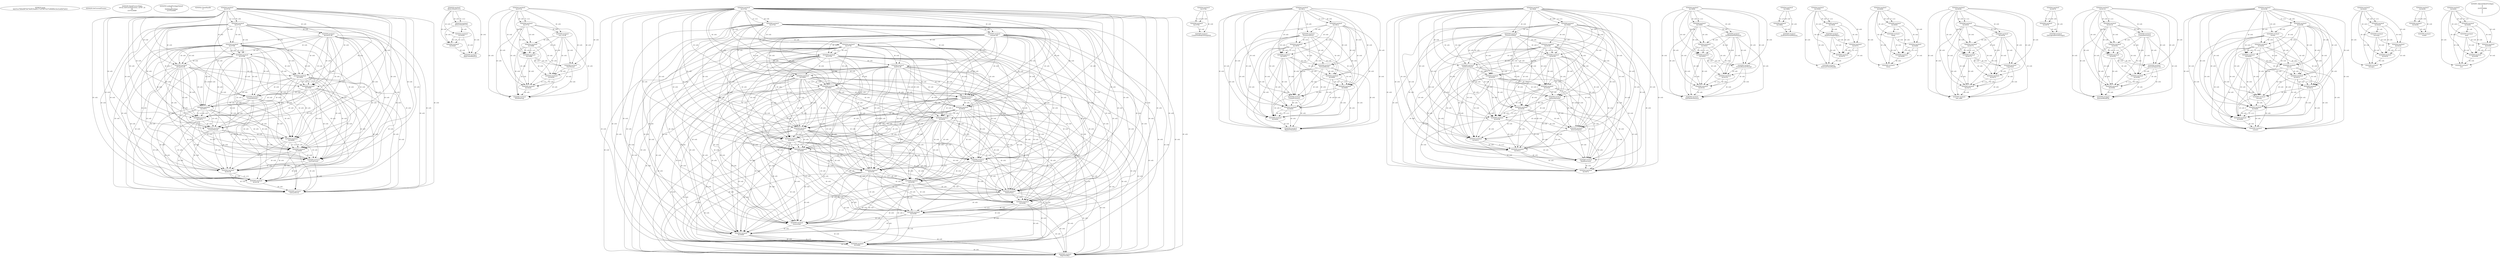// Global SCDG with merge call
digraph {
	0 [label="4204616.main
4eb33ce768def8f7db79ef935aabf1c712f78974237e96889e1be3ced0d7e619"]
	1 [label="4204429.GetCurrentProcess
"]
	2 [label="4204436.OpenProcessToken
retval_GetCurrentProcess_32767_32
40
2147416080"]
	3 [label="4204459.LookupPrivilegeValueA
0
SeDebugPrivilege
2147416068"]
	4 [label="4204502.CloseHandle
0"]
	5 [label="4204543.lstrlenA
4215716"]
	6 [label="4204555.lstrlenA
I0L0v3Y0u0V1rUs"]
	7 [label="4204576.lstrlenA
I0L0v3Y0u0V1rUs"]
	6 -> 7 [label="(1-->1)"]
	6 -> 7 [label="(0-->0)"]
	8 [label="4204595.lstrlenA
4215716"]
	5 -> 8 [label="(1-->1)"]
	5 -> 8 [label="(0-->0)"]
	9 [label="4204595.lstrlenA
kernel32.dll"]
	5 -> 9 [label="(0-->0)"]
	8 -> 9 [label="(0-->0)"]
	10 [label="4204543.lstrlenA
4215732"]
	11 [label="4204595.lstrlenA
4215732"]
	10 -> 11 [label="(1-->1)"]
	10 -> 11 [label="(0-->0)"]
	12 [label="4204595.lstrlenA
ws2_32.dll"]
	10 -> 12 [label="(0-->0)"]
	11 -> 12 [label="(0-->0)"]
	13 [label="4204543.lstrlenA
4215744"]
	14 [label="4204595.lstrlenA
4215744"]
	13 -> 14 [label="(1-->1)"]
	13 -> 14 [label="(0-->0)"]
	15 [label="4204595.lstrlenA
wininet.dll"]
	13 -> 15 [label="(0-->0)"]
	14 -> 15 [label="(0-->0)"]
	16 [label="4204543.lstrlenA
4215756"]
	13 -> 16 [label="(0-->0)"]
	14 -> 16 [label="(0-->0)"]
	15 -> 16 [label="(0-->0)"]
	17 [label="4204595.lstrlenA
4215756"]
	16 -> 17 [label="(1-->1)"]
	13 -> 17 [label="(0-->0)"]
	14 -> 17 [label="(0-->0)"]
	15 -> 17 [label="(0-->0)"]
	16 -> 17 [label="(0-->0)"]
	18 [label="4204595.lstrlenA
shell32.dll"]
	13 -> 18 [label="(0-->0)"]
	14 -> 18 [label="(0-->0)"]
	15 -> 18 [label="(0-->0)"]
	16 -> 18 [label="(0-->0)"]
	17 -> 18 [label="(0-->0)"]
	19 [label="4204543.lstrlenA
4215768"]
	5 -> 19 [label="(0-->0)"]
	8 -> 19 [label="(0-->0)"]
	9 -> 19 [label="(0-->0)"]
	20 [label="4204595.lstrlenA
4215768"]
	19 -> 20 [label="(1-->1)"]
	5 -> 20 [label="(0-->0)"]
	8 -> 20 [label="(0-->0)"]
	9 -> 20 [label="(0-->0)"]
	19 -> 20 [label="(0-->0)"]
	21 [label="4204595.lstrlenA
advapi32.dll"]
	5 -> 21 [label="(0-->0)"]
	8 -> 21 [label="(0-->0)"]
	9 -> 21 [label="(0-->0)"]
	19 -> 21 [label="(0-->0)"]
	20 -> 21 [label="(0-->0)"]
	22 [label="4204543.lstrlenA
4215784"]
	23 [label="4204595.lstrlenA
4215784"]
	22 -> 23 [label="(1-->1)"]
	22 -> 23 [label="(0-->0)"]
	24 [label="4204595.lstrlenA
CreateToolhelp32Snapshot"]
	22 -> 24 [label="(0-->0)"]
	23 -> 24 [label="(0-->0)"]
	25 [label="4204543.lstrlenA
4215812"]
	26 [label="4204595.lstrlenA
4215812"]
	25 -> 26 [label="(1-->1)"]
	25 -> 26 [label="(0-->0)"]
	27 [label="4204595.lstrlenA
Process32First"]
	25 -> 27 [label="(0-->0)"]
	26 -> 27 [label="(0-->0)"]
	28 [label="4204543.lstrlenA
4215828"]
	29 [label="4204595.lstrlenA
4215828"]
	28 -> 29 [label="(1-->1)"]
	28 -> 29 [label="(0-->0)"]
	30 [label="4204595.lstrlenA
Process32Next"]
	28 -> 30 [label="(0-->0)"]
	29 -> 30 [label="(0-->0)"]
	31 [label="4204543.lstrlenA
4215844"]
	13 -> 31 [label="(0-->0)"]
	14 -> 31 [label="(0-->0)"]
	15 -> 31 [label="(0-->0)"]
	16 -> 31 [label="(0-->0)"]
	17 -> 31 [label="(0-->0)"]
	18 -> 31 [label="(0-->0)"]
	32 [label="4204595.lstrlenA
4215844"]
	31 -> 32 [label="(1-->1)"]
	13 -> 32 [label="(0-->0)"]
	14 -> 32 [label="(0-->0)"]
	15 -> 32 [label="(0-->0)"]
	16 -> 32 [label="(0-->0)"]
	17 -> 32 [label="(0-->0)"]
	18 -> 32 [label="(0-->0)"]
	31 -> 32 [label="(0-->0)"]
	33 [label="4204595.lstrlenA
OpenProcess"]
	13 -> 33 [label="(0-->0)"]
	14 -> 33 [label="(0-->0)"]
	15 -> 33 [label="(0-->0)"]
	16 -> 33 [label="(0-->0)"]
	17 -> 33 [label="(0-->0)"]
	18 -> 33 [label="(0-->0)"]
	31 -> 33 [label="(0-->0)"]
	32 -> 33 [label="(0-->0)"]
	34 [label="4204543.lstrlenA
4215856"]
	35 [label="4204595.lstrlenA
4215856"]
	34 -> 35 [label="(1-->1)"]
	34 -> 35 [label="(0-->0)"]
	36 [label="4204595.lstrlenA
GetModuleFileNameA"]
	34 -> 36 [label="(0-->0)"]
	35 -> 36 [label="(0-->0)"]
	37 [label="4204543.lstrlenA
4215876"]
	25 -> 37 [label="(0-->0)"]
	26 -> 37 [label="(0-->0)"]
	27 -> 37 [label="(0-->0)"]
	38 [label="4204595.lstrlenA
4215876"]
	37 -> 38 [label="(1-->1)"]
	25 -> 38 [label="(0-->0)"]
	26 -> 38 [label="(0-->0)"]
	27 -> 38 [label="(0-->0)"]
	37 -> 38 [label="(0-->0)"]
	39 [label="4204595.lstrlenA
VirtualAllocEx"]
	25 -> 39 [label="(0-->0)"]
	26 -> 39 [label="(0-->0)"]
	27 -> 39 [label="(0-->0)"]
	37 -> 39 [label="(0-->0)"]
	38 -> 39 [label="(0-->0)"]
	40 [label="4204543.lstrlenA
4215892"]
	41 [label="4204595.lstrlenA
4215892"]
	40 -> 41 [label="(1-->1)"]
	40 -> 41 [label="(0-->0)"]
	42 [label="4204595.lstrlenA
ZwWriteVirtualMemory"]
	40 -> 42 [label="(0-->0)"]
	41 -> 42 [label="(0-->0)"]
	43 [label="4204543.lstrlenA
4215916"]
	34 -> 43 [label="(0-->0)"]
	35 -> 43 [label="(0-->0)"]
	36 -> 43 [label="(0-->0)"]
	44 [label="4204595.lstrlenA
4215916"]
	43 -> 44 [label="(1-->1)"]
	34 -> 44 [label="(0-->0)"]
	35 -> 44 [label="(0-->0)"]
	36 -> 44 [label="(0-->0)"]
	43 -> 44 [label="(0-->0)"]
	45 [label="4204595.lstrlenA
CreateRemoteThread"]
	34 -> 45 [label="(0-->0)"]
	35 -> 45 [label="(0-->0)"]
	36 -> 45 [label="(0-->0)"]
	43 -> 45 [label="(0-->0)"]
	44 -> 45 [label="(0-->0)"]
	46 [label="4204543.lstrlenA
4215936"]
	47 [label="4204595.lstrlenA
4215936"]
	46 -> 47 [label="(1-->1)"]
	46 -> 47 [label="(0-->0)"]
	48 [label="4204595.lstrlenA
WaitForSingleObject"]
	46 -> 48 [label="(0-->0)"]
	47 -> 48 [label="(0-->0)"]
	49 [label="4204543.lstrlenA
4215956"]
	5 -> 49 [label="(0-->0)"]
	8 -> 49 [label="(0-->0)"]
	9 -> 49 [label="(0-->0)"]
	19 -> 49 [label="(0-->0)"]
	20 -> 49 [label="(0-->0)"]
	21 -> 49 [label="(0-->0)"]
	50 [label="4204595.lstrlenA
4215956"]
	49 -> 50 [label="(1-->1)"]
	5 -> 50 [label="(0-->0)"]
	8 -> 50 [label="(0-->0)"]
	9 -> 50 [label="(0-->0)"]
	19 -> 50 [label="(0-->0)"]
	20 -> 50 [label="(0-->0)"]
	21 -> 50 [label="(0-->0)"]
	49 -> 50 [label="(0-->0)"]
	51 [label="4204595.lstrlenA
CreateMutexA"]
	5 -> 51 [label="(0-->0)"]
	8 -> 51 [label="(0-->0)"]
	9 -> 51 [label="(0-->0)"]
	19 -> 51 [label="(0-->0)"]
	20 -> 51 [label="(0-->0)"]
	21 -> 51 [label="(0-->0)"]
	49 -> 51 [label="(0-->0)"]
	50 -> 51 [label="(0-->0)"]
	52 [label="4204543.lstrlenA
4215972"]
	5 -> 52 [label="(0-->0)"]
	8 -> 52 [label="(0-->0)"]
	9 -> 52 [label="(0-->0)"]
	19 -> 52 [label="(0-->0)"]
	20 -> 52 [label="(0-->0)"]
	21 -> 52 [label="(0-->0)"]
	49 -> 52 [label="(0-->0)"]
	50 -> 52 [label="(0-->0)"]
	51 -> 52 [label="(0-->0)"]
	53 [label="4204595.lstrlenA
4215972"]
	52 -> 53 [label="(1-->1)"]
	5 -> 53 [label="(0-->0)"]
	8 -> 53 [label="(0-->0)"]
	9 -> 53 [label="(0-->0)"]
	19 -> 53 [label="(0-->0)"]
	20 -> 53 [label="(0-->0)"]
	21 -> 53 [label="(0-->0)"]
	49 -> 53 [label="(0-->0)"]
	50 -> 53 [label="(0-->0)"]
	51 -> 53 [label="(0-->0)"]
	52 -> 53 [label="(0-->0)"]
	54 [label="4204595.lstrlenA
CreateThread"]
	5 -> 54 [label="(0-->0)"]
	8 -> 54 [label="(0-->0)"]
	9 -> 54 [label="(0-->0)"]
	19 -> 54 [label="(0-->0)"]
	20 -> 54 [label="(0-->0)"]
	21 -> 54 [label="(0-->0)"]
	49 -> 54 [label="(0-->0)"]
	50 -> 54 [label="(0-->0)"]
	51 -> 54 [label="(0-->0)"]
	52 -> 54 [label="(0-->0)"]
	53 -> 54 [label="(0-->0)"]
	55 [label="4204543.lstrlenA
4215988"]
	10 -> 55 [label="(0-->0)"]
	11 -> 55 [label="(0-->0)"]
	12 -> 55 [label="(0-->0)"]
	56 [label="4204595.lstrlenA
4215988"]
	55 -> 56 [label="(1-->1)"]
	10 -> 56 [label="(0-->0)"]
	11 -> 56 [label="(0-->0)"]
	12 -> 56 [label="(0-->0)"]
	55 -> 56 [label="(0-->0)"]
	57 [label="4204595.lstrlenA
ExitThread"]
	10 -> 57 [label="(0-->0)"]
	11 -> 57 [label="(0-->0)"]
	12 -> 57 [label="(0-->0)"]
	55 -> 57 [label="(0-->0)"]
	56 -> 57 [label="(0-->0)"]
	58 [label="4204543.lstrlenA
4216000"]
	59 [label="4204595.lstrlenA
4216000"]
	58 -> 59 [label="(1-->1)"]
	58 -> 59 [label="(0-->0)"]
	60 [label="4204595.lstrlenA
Sleep"]
	58 -> 60 [label="(0-->0)"]
	59 -> 60 [label="(0-->0)"]
	61 [label="4204543.lstrlenA
4216008"]
	5 -> 61 [label="(0-->0)"]
	8 -> 61 [label="(0-->0)"]
	9 -> 61 [label="(0-->0)"]
	19 -> 61 [label="(0-->0)"]
	20 -> 61 [label="(0-->0)"]
	21 -> 61 [label="(0-->0)"]
	49 -> 61 [label="(0-->0)"]
	50 -> 61 [label="(0-->0)"]
	51 -> 61 [label="(0-->0)"]
	52 -> 61 [label="(0-->0)"]
	53 -> 61 [label="(0-->0)"]
	54 -> 61 [label="(0-->0)"]
	62 [label="4204595.lstrlenA
4216008"]
	61 -> 62 [label="(1-->1)"]
	5 -> 62 [label="(0-->0)"]
	8 -> 62 [label="(0-->0)"]
	9 -> 62 [label="(0-->0)"]
	19 -> 62 [label="(0-->0)"]
	20 -> 62 [label="(0-->0)"]
	21 -> 62 [label="(0-->0)"]
	49 -> 62 [label="(0-->0)"]
	50 -> 62 [label="(0-->0)"]
	51 -> 62 [label="(0-->0)"]
	52 -> 62 [label="(0-->0)"]
	53 -> 62 [label="(0-->0)"]
	54 -> 62 [label="(0-->0)"]
	61 -> 62 [label="(0-->0)"]
	63 [label="4204595.lstrlenA
GetTickCount"]
	5 -> 63 [label="(0-->0)"]
	8 -> 63 [label="(0-->0)"]
	9 -> 63 [label="(0-->0)"]
	19 -> 63 [label="(0-->0)"]
	20 -> 63 [label="(0-->0)"]
	21 -> 63 [label="(0-->0)"]
	49 -> 63 [label="(0-->0)"]
	50 -> 63 [label="(0-->0)"]
	51 -> 63 [label="(0-->0)"]
	52 -> 63 [label="(0-->0)"]
	53 -> 63 [label="(0-->0)"]
	54 -> 63 [label="(0-->0)"]
	61 -> 63 [label="(0-->0)"]
	62 -> 63 [label="(0-->0)"]
	64 [label="4204543.lstrlenA
4216024"]
	13 -> 64 [label="(0-->0)"]
	14 -> 64 [label="(0-->0)"]
	15 -> 64 [label="(0-->0)"]
	16 -> 64 [label="(0-->0)"]
	17 -> 64 [label="(0-->0)"]
	18 -> 64 [label="(0-->0)"]
	31 -> 64 [label="(0-->0)"]
	32 -> 64 [label="(0-->0)"]
	33 -> 64 [label="(0-->0)"]
	65 [label="4204595.lstrlenA
4216024"]
	64 -> 65 [label="(1-->1)"]
	13 -> 65 [label="(0-->0)"]
	14 -> 65 [label="(0-->0)"]
	15 -> 65 [label="(0-->0)"]
	16 -> 65 [label="(0-->0)"]
	17 -> 65 [label="(0-->0)"]
	18 -> 65 [label="(0-->0)"]
	31 -> 65 [label="(0-->0)"]
	32 -> 65 [label="(0-->0)"]
	33 -> 65 [label="(0-->0)"]
	64 -> 65 [label="(0-->0)"]
	66 [label="4204595.lstrlenA
CreateFileA"]
	13 -> 66 [label="(0-->0)"]
	14 -> 66 [label="(0-->0)"]
	15 -> 66 [label="(0-->0)"]
	16 -> 66 [label="(0-->0)"]
	17 -> 66 [label="(0-->0)"]
	18 -> 66 [label="(0-->0)"]
	31 -> 66 [label="(0-->0)"]
	32 -> 66 [label="(0-->0)"]
	33 -> 66 [label="(0-->0)"]
	64 -> 66 [label="(0-->0)"]
	65 -> 66 [label="(0-->0)"]
	67 [label="4204543.lstrlenA
4216036"]
	68 [label="4204595.lstrlenA
4216036"]
	67 -> 68 [label="(1-->1)"]
	67 -> 68 [label="(0-->0)"]
	69 [label="4204595.lstrlenA
WriteFile"]
	67 -> 69 [label="(0-->0)"]
	68 -> 69 [label="(0-->0)"]
	70 [label="4204543.lstrlenA
4216048"]
	13 -> 70 [label="(0-->0)"]
	14 -> 70 [label="(0-->0)"]
	15 -> 70 [label="(0-->0)"]
	16 -> 70 [label="(0-->0)"]
	17 -> 70 [label="(0-->0)"]
	18 -> 70 [label="(0-->0)"]
	31 -> 70 [label="(0-->0)"]
	32 -> 70 [label="(0-->0)"]
	33 -> 70 [label="(0-->0)"]
	64 -> 70 [label="(0-->0)"]
	65 -> 70 [label="(0-->0)"]
	66 -> 70 [label="(0-->0)"]
	71 [label="4204595.lstrlenA
4216048"]
	70 -> 71 [label="(1-->1)"]
	13 -> 71 [label="(0-->0)"]
	14 -> 71 [label="(0-->0)"]
	15 -> 71 [label="(0-->0)"]
	16 -> 71 [label="(0-->0)"]
	17 -> 71 [label="(0-->0)"]
	18 -> 71 [label="(0-->0)"]
	31 -> 71 [label="(0-->0)"]
	32 -> 71 [label="(0-->0)"]
	33 -> 71 [label="(0-->0)"]
	64 -> 71 [label="(0-->0)"]
	65 -> 71 [label="(0-->0)"]
	66 -> 71 [label="(0-->0)"]
	70 -> 71 [label="(0-->0)"]
	72 [label="4204595.lstrlenA
CloseHandle"]
	13 -> 72 [label="(0-->0)"]
	14 -> 72 [label="(0-->0)"]
	15 -> 72 [label="(0-->0)"]
	16 -> 72 [label="(0-->0)"]
	17 -> 72 [label="(0-->0)"]
	18 -> 72 [label="(0-->0)"]
	31 -> 72 [label="(0-->0)"]
	32 -> 72 [label="(0-->0)"]
	33 -> 72 [label="(0-->0)"]
	64 -> 72 [label="(0-->0)"]
	65 -> 72 [label="(0-->0)"]
	66 -> 72 [label="(0-->0)"]
	70 -> 72 [label="(0-->0)"]
	71 -> 72 [label="(0-->0)"]
	73 [label="4204543.lstrlenA
4216060"]
	25 -> 73 [label="(0-->0)"]
	26 -> 73 [label="(0-->0)"]
	27 -> 73 [label="(0-->0)"]
	37 -> 73 [label="(0-->0)"]
	38 -> 73 [label="(0-->0)"]
	39 -> 73 [label="(0-->0)"]
	74 [label="4204595.lstrlenA
4216060"]
	73 -> 74 [label="(1-->1)"]
	25 -> 74 [label="(0-->0)"]
	26 -> 74 [label="(0-->0)"]
	27 -> 74 [label="(0-->0)"]
	37 -> 74 [label="(0-->0)"]
	38 -> 74 [label="(0-->0)"]
	39 -> 74 [label="(0-->0)"]
	73 -> 74 [label="(0-->0)"]
	75 [label="4204595.lstrlenA
CreateProcessA"]
	25 -> 75 [label="(0-->0)"]
	26 -> 75 [label="(0-->0)"]
	27 -> 75 [label="(0-->0)"]
	37 -> 75 [label="(0-->0)"]
	38 -> 75 [label="(0-->0)"]
	39 -> 75 [label="(0-->0)"]
	73 -> 75 [label="(0-->0)"]
	74 -> 75 [label="(0-->0)"]
	76 [label="4204543.lstrlenA
4216076"]
	77 [label="4204595.lstrlenA
4216076"]
	76 -> 77 [label="(1-->1)"]
	76 -> 77 [label="(0-->0)"]
	78 [label="4204595.lstrlenA
GetLogicalDriveStringsA"]
	76 -> 78 [label="(0-->0)"]
	77 -> 78 [label="(0-->0)"]
	79 [label="4204543.lstrlenA
4216100"]
	28 -> 79 [label="(0-->0)"]
	29 -> 79 [label="(0-->0)"]
	30 -> 79 [label="(0-->0)"]
	80 [label="4204595.lstrlenA
4216100"]
	79 -> 80 [label="(1-->1)"]
	28 -> 80 [label="(0-->0)"]
	29 -> 80 [label="(0-->0)"]
	30 -> 80 [label="(0-->0)"]
	79 -> 80 [label="(0-->0)"]
	81 [label="4204595.lstrlenA
GetDriveTypeA"]
	28 -> 81 [label="(0-->0)"]
	29 -> 81 [label="(0-->0)"]
	30 -> 81 [label="(0-->0)"]
	79 -> 81 [label="(0-->0)"]
	80 -> 81 [label="(0-->0)"]
	82 [label="4204543.lstrlenA
4216116"]
	83 [label="4204595.lstrlenA
4216116"]
	82 -> 83 [label="(1-->1)"]
	82 -> 83 [label="(0-->0)"]
	84 [label="4204595.lstrlenA
CreateDirectoryA"]
	82 -> 84 [label="(0-->0)"]
	83 -> 84 [label="(0-->0)"]
	85 [label="4204543.lstrlenA
4216136"]
	5 -> 85 [label="(0-->0)"]
	8 -> 85 [label="(0-->0)"]
	9 -> 85 [label="(0-->0)"]
	19 -> 85 [label="(0-->0)"]
	20 -> 85 [label="(0-->0)"]
	21 -> 85 [label="(0-->0)"]
	49 -> 85 [label="(0-->0)"]
	50 -> 85 [label="(0-->0)"]
	51 -> 85 [label="(0-->0)"]
	52 -> 85 [label="(0-->0)"]
	53 -> 85 [label="(0-->0)"]
	54 -> 85 [label="(0-->0)"]
	61 -> 85 [label="(0-->0)"]
	62 -> 85 [label="(0-->0)"]
	63 -> 85 [label="(0-->0)"]
	86 [label="4204595.lstrlenA
4216136"]
	85 -> 86 [label="(1-->1)"]
	5 -> 86 [label="(0-->0)"]
	8 -> 86 [label="(0-->0)"]
	9 -> 86 [label="(0-->0)"]
	19 -> 86 [label="(0-->0)"]
	20 -> 86 [label="(0-->0)"]
	21 -> 86 [label="(0-->0)"]
	49 -> 86 [label="(0-->0)"]
	50 -> 86 [label="(0-->0)"]
	51 -> 86 [label="(0-->0)"]
	52 -> 86 [label="(0-->0)"]
	53 -> 86 [label="(0-->0)"]
	54 -> 86 [label="(0-->0)"]
	61 -> 86 [label="(0-->0)"]
	62 -> 86 [label="(0-->0)"]
	63 -> 86 [label="(0-->0)"]
	85 -> 86 [label="(0-->0)"]
	87 [label="4204595.lstrlenA
GetLastError"]
	5 -> 87 [label="(0-->0)"]
	8 -> 87 [label="(0-->0)"]
	9 -> 87 [label="(0-->0)"]
	19 -> 87 [label="(0-->0)"]
	20 -> 87 [label="(0-->0)"]
	21 -> 87 [label="(0-->0)"]
	49 -> 87 [label="(0-->0)"]
	50 -> 87 [label="(0-->0)"]
	51 -> 87 [label="(0-->0)"]
	52 -> 87 [label="(0-->0)"]
	53 -> 87 [label="(0-->0)"]
	54 -> 87 [label="(0-->0)"]
	61 -> 87 [label="(0-->0)"]
	62 -> 87 [label="(0-->0)"]
	63 -> 87 [label="(0-->0)"]
	85 -> 87 [label="(0-->0)"]
	86 -> 87 [label="(0-->0)"]
	88 [label="4204543.lstrlenA
4216152"]
	34 -> 88 [label="(0-->0)"]
	35 -> 88 [label="(0-->0)"]
	36 -> 88 [label="(0-->0)"]
	43 -> 88 [label="(0-->0)"]
	44 -> 88 [label="(0-->0)"]
	45 -> 88 [label="(0-->0)"]
	89 [label="4204595.lstrlenA
4216152"]
	88 -> 89 [label="(1-->1)"]
	34 -> 89 [label="(0-->0)"]
	35 -> 89 [label="(0-->0)"]
	36 -> 89 [label="(0-->0)"]
	43 -> 89 [label="(0-->0)"]
	44 -> 89 [label="(0-->0)"]
	45 -> 89 [label="(0-->0)"]
	88 -> 89 [label="(0-->0)"]
	90 [label="4204595.lstrlenA
SetFileAttributesA"]
	34 -> 90 [label="(0-->0)"]
	35 -> 90 [label="(0-->0)"]
	36 -> 90 [label="(0-->0)"]
	43 -> 90 [label="(0-->0)"]
	44 -> 90 [label="(0-->0)"]
	45 -> 90 [label="(0-->0)"]
	88 -> 90 [label="(0-->0)"]
	89 -> 90 [label="(0-->0)"]
	91 [label="4204543.lstrlenA
4216172"]
	67 -> 91 [label="(0-->0)"]
	68 -> 91 [label="(0-->0)"]
	69 -> 91 [label="(0-->0)"]
	92 [label="4204595.lstrlenA
4216172"]
	91 -> 92 [label="(1-->1)"]
	67 -> 92 [label="(0-->0)"]
	68 -> 92 [label="(0-->0)"]
	69 -> 92 [label="(0-->0)"]
	91 -> 92 [label="(0-->0)"]
	93 [label="4204595.lstrlenA
CopyFileA"]
	67 -> 93 [label="(0-->0)"]
	68 -> 93 [label="(0-->0)"]
	69 -> 93 [label="(0-->0)"]
	91 -> 93 [label="(0-->0)"]
	92 -> 93 [label="(0-->0)"]
	94 [label="4204543.lstrlenA
4216184"]
	13 -> 94 [label="(0-->0)"]
	14 -> 94 [label="(0-->0)"]
	15 -> 94 [label="(0-->0)"]
	16 -> 94 [label="(0-->0)"]
	17 -> 94 [label="(0-->0)"]
	18 -> 94 [label="(0-->0)"]
	31 -> 94 [label="(0-->0)"]
	32 -> 94 [label="(0-->0)"]
	33 -> 94 [label="(0-->0)"]
	64 -> 94 [label="(0-->0)"]
	65 -> 94 [label="(0-->0)"]
	66 -> 94 [label="(0-->0)"]
	70 -> 94 [label="(0-->0)"]
	71 -> 94 [label="(0-->0)"]
	72 -> 94 [label="(0-->0)"]
	95 [label="4204595.lstrlenA
4216184"]
	94 -> 95 [label="(1-->1)"]
	13 -> 95 [label="(0-->0)"]
	14 -> 95 [label="(0-->0)"]
	15 -> 95 [label="(0-->0)"]
	16 -> 95 [label="(0-->0)"]
	17 -> 95 [label="(0-->0)"]
	18 -> 95 [label="(0-->0)"]
	31 -> 95 [label="(0-->0)"]
	32 -> 95 [label="(0-->0)"]
	33 -> 95 [label="(0-->0)"]
	64 -> 95 [label="(0-->0)"]
	65 -> 95 [label="(0-->0)"]
	66 -> 95 [label="(0-->0)"]
	70 -> 95 [label="(0-->0)"]
	71 -> 95 [label="(0-->0)"]
	72 -> 95 [label="(0-->0)"]
	94 -> 95 [label="(0-->0)"]
	96 [label="4204595.lstrlenA
DeleteFileA"]
	13 -> 96 [label="(0-->0)"]
	14 -> 96 [label="(0-->0)"]
	15 -> 96 [label="(0-->0)"]
	16 -> 96 [label="(0-->0)"]
	17 -> 96 [label="(0-->0)"]
	18 -> 96 [label="(0-->0)"]
	31 -> 96 [label="(0-->0)"]
	32 -> 96 [label="(0-->0)"]
	33 -> 96 [label="(0-->0)"]
	64 -> 96 [label="(0-->0)"]
	65 -> 96 [label="(0-->0)"]
	66 -> 96 [label="(0-->0)"]
	70 -> 96 [label="(0-->0)"]
	71 -> 96 [label="(0-->0)"]
	72 -> 96 [label="(0-->0)"]
	94 -> 96 [label="(0-->0)"]
	95 -> 96 [label="(0-->0)"]
	97 [label="4204543.lstrlenA
4216196"]
	98 [label="4204595.lstrlenA
4216196"]
	97 -> 98 [label="(1-->1)"]
	97 -> 98 [label="(0-->0)"]
	99 [label="4204595.lstrlenA
lstrlen"]
	97 -> 99 [label="(0-->0)"]
	98 -> 99 [label="(0-->0)"]
	100 [label="4204543.lstrlenA
4216204"]
	97 -> 100 [label="(0-->0)"]
	98 -> 100 [label="(0-->0)"]
	99 -> 100 [label="(0-->0)"]
	101 [label="4204595.lstrlenA
4216204"]
	100 -> 101 [label="(1-->1)"]
	97 -> 101 [label="(0-->0)"]
	98 -> 101 [label="(0-->0)"]
	99 -> 101 [label="(0-->0)"]
	100 -> 101 [label="(0-->0)"]
	102 [label="4204595.lstrlenA
lstrcat"]
	97 -> 102 [label="(0-->0)"]
	98 -> 102 [label="(0-->0)"]
	99 -> 102 [label="(0-->0)"]
	100 -> 102 [label="(0-->0)"]
	101 -> 102 [label="(0-->0)"]
	103 [label="4204543.lstrlenA
4216212"]
	97 -> 103 [label="(0-->0)"]
	98 -> 103 [label="(0-->0)"]
	99 -> 103 [label="(0-->0)"]
	100 -> 103 [label="(0-->0)"]
	101 -> 103 [label="(0-->0)"]
	102 -> 103 [label="(0-->0)"]
	104 [label="4204595.lstrlenA
4216212"]
	103 -> 104 [label="(1-->1)"]
	97 -> 104 [label="(0-->0)"]
	98 -> 104 [label="(0-->0)"]
	99 -> 104 [label="(0-->0)"]
	100 -> 104 [label="(0-->0)"]
	101 -> 104 [label="(0-->0)"]
	102 -> 104 [label="(0-->0)"]
	103 -> 104 [label="(0-->0)"]
	105 [label="4204595.lstrlenA
lstrcmp"]
	97 -> 105 [label="(0-->0)"]
	98 -> 105 [label="(0-->0)"]
	99 -> 105 [label="(0-->0)"]
	100 -> 105 [label="(0-->0)"]
	101 -> 105 [label="(0-->0)"]
	102 -> 105 [label="(0-->0)"]
	103 -> 105 [label="(0-->0)"]
	104 -> 105 [label="(0-->0)"]
	106 [label="4204543.lstrlenA
4216220"]
	107 [label="4204595.lstrlenA
4216220"]
	106 -> 107 [label="(1-->1)"]
	106 -> 107 [label="(0-->0)"]
	108 [label="4204595.lstrlenA
lstrcmpi"]
	106 -> 108 [label="(0-->0)"]
	107 -> 108 [label="(0-->0)"]
	109 [label="4204543.lstrlenA
4216232"]
	106 -> 109 [label="(0-->0)"]
	107 -> 109 [label="(0-->0)"]
	108 -> 109 [label="(0-->0)"]
	110 [label="4204595.lstrlenA
4216232"]
	109 -> 110 [label="(1-->1)"]
	106 -> 110 [label="(0-->0)"]
	107 -> 110 [label="(0-->0)"]
	108 -> 110 [label="(0-->0)"]
	109 -> 110 [label="(0-->0)"]
	111 [label="4204595.lstrlenA
lstrcpyn"]
	106 -> 111 [label="(0-->0)"]
	107 -> 111 [label="(0-->0)"]
	108 -> 111 [label="(0-->0)"]
	109 -> 111 [label="(0-->0)"]
	110 -> 111 [label="(0-->0)"]
	112 [label="4204543.lstrlenA
4216244"]
	10 -> 112 [label="(0-->0)"]
	11 -> 112 [label="(0-->0)"]
	12 -> 112 [label="(0-->0)"]
	55 -> 112 [label="(0-->0)"]
	56 -> 112 [label="(0-->0)"]
	57 -> 112 [label="(0-->0)"]
	113 [label="4204595.lstrlenA
4216244"]
	112 -> 113 [label="(1-->1)"]
	10 -> 113 [label="(0-->0)"]
	11 -> 113 [label="(0-->0)"]
	12 -> 113 [label="(0-->0)"]
	55 -> 113 [label="(0-->0)"]
	56 -> 113 [label="(0-->0)"]
	57 -> 113 [label="(0-->0)"]
	112 -> 113 [label="(0-->0)"]
	114 [label="4204595.lstrlenA
WSAStartup"]
	10 -> 114 [label="(0-->0)"]
	11 -> 114 [label="(0-->0)"]
	12 -> 114 [label="(0-->0)"]
	55 -> 114 [label="(0-->0)"]
	56 -> 114 [label="(0-->0)"]
	57 -> 114 [label="(0-->0)"]
	112 -> 114 [label="(0-->0)"]
	113 -> 114 [label="(0-->0)"]
	115 [label="4204543.lstrlenA
4216256"]
	116 [label="4204595.lstrlenA
4216256"]
	115 -> 116 [label="(1-->1)"]
	115 -> 116 [label="(0-->0)"]
	117 [label="4204595.lstrlenA
socket"]
	115 -> 117 [label="(0-->0)"]
	116 -> 117 [label="(0-->0)"]
	118 [label="4204543.lstrlenA
4216264"]
	97 -> 118 [label="(0-->0)"]
	98 -> 118 [label="(0-->0)"]
	99 -> 118 [label="(0-->0)"]
	100 -> 118 [label="(0-->0)"]
	101 -> 118 [label="(0-->0)"]
	102 -> 118 [label="(0-->0)"]
	103 -> 118 [label="(0-->0)"]
	104 -> 118 [label="(0-->0)"]
	105 -> 118 [label="(0-->0)"]
	119 [label="4204595.lstrlenA
4216264"]
	118 -> 119 [label="(1-->1)"]
	97 -> 119 [label="(0-->0)"]
	98 -> 119 [label="(0-->0)"]
	99 -> 119 [label="(0-->0)"]
	100 -> 119 [label="(0-->0)"]
	101 -> 119 [label="(0-->0)"]
	102 -> 119 [label="(0-->0)"]
	103 -> 119 [label="(0-->0)"]
	104 -> 119 [label="(0-->0)"]
	105 -> 119 [label="(0-->0)"]
	118 -> 119 [label="(0-->0)"]
	120 [label="4204595.lstrlenA
connect"]
	97 -> 120 [label="(0-->0)"]
	98 -> 120 [label="(0-->0)"]
	99 -> 120 [label="(0-->0)"]
	100 -> 120 [label="(0-->0)"]
	101 -> 120 [label="(0-->0)"]
	102 -> 120 [label="(0-->0)"]
	103 -> 120 [label="(0-->0)"]
	104 -> 120 [label="(0-->0)"]
	105 -> 120 [label="(0-->0)"]
	118 -> 120 [label="(0-->0)"]
	119 -> 120 [label="(0-->0)"]
	121 [label="4204543.lstrlenA
4216272"]
	67 -> 121 [label="(0-->0)"]
	68 -> 121 [label="(0-->0)"]
	69 -> 121 [label="(0-->0)"]
	91 -> 121 [label="(0-->0)"]
	92 -> 121 [label="(0-->0)"]
	93 -> 121 [label="(0-->0)"]
	122 [label="4204595.lstrlenA
4216272"]
	121 -> 122 [label="(1-->1)"]
	67 -> 122 [label="(0-->0)"]
	68 -> 122 [label="(0-->0)"]
	69 -> 122 [label="(0-->0)"]
	91 -> 122 [label="(0-->0)"]
	92 -> 122 [label="(0-->0)"]
	93 -> 122 [label="(0-->0)"]
	121 -> 122 [label="(0-->0)"]
	123 [label="4204595.lstrlenA
inet_addr"]
	67 -> 123 [label="(0-->0)"]
	68 -> 123 [label="(0-->0)"]
	69 -> 123 [label="(0-->0)"]
	91 -> 123 [label="(0-->0)"]
	92 -> 123 [label="(0-->0)"]
	93 -> 123 [label="(0-->0)"]
	121 -> 123 [label="(0-->0)"]
	122 -> 123 [label="(0-->0)"]
	124 [label="4204543.lstrlenA
4216284"]
	58 -> 124 [label="(0-->0)"]
	59 -> 124 [label="(0-->0)"]
	60 -> 124 [label="(0-->0)"]
	125 [label="4204595.lstrlenA
4216284"]
	124 -> 125 [label="(1-->1)"]
	58 -> 125 [label="(0-->0)"]
	59 -> 125 [label="(0-->0)"]
	60 -> 125 [label="(0-->0)"]
	124 -> 125 [label="(0-->0)"]
	126 [label="4204595.lstrlenA
htons"]
	58 -> 126 [label="(0-->0)"]
	59 -> 126 [label="(0-->0)"]
	60 -> 126 [label="(0-->0)"]
	124 -> 126 [label="(0-->0)"]
	125 -> 126 [label="(0-->0)"]
	127 [label="4204543.lstrlenA
4216292"]
	128 [label="4204595.lstrlenA
4216292"]
	127 -> 128 [label="(1-->1)"]
	127 -> 128 [label="(0-->0)"]
	129 [label="4204595.lstrlenA
send"]
	127 -> 129 [label="(0-->0)"]
	128 -> 129 [label="(0-->0)"]
	130 [label="4204543.lstrlenA
4216300"]
	127 -> 130 [label="(0-->0)"]
	128 -> 130 [label="(0-->0)"]
	129 -> 130 [label="(0-->0)"]
	131 [label="4204595.lstrlenA
4216300"]
	130 -> 131 [label="(1-->1)"]
	127 -> 131 [label="(0-->0)"]
	128 -> 131 [label="(0-->0)"]
	129 -> 131 [label="(0-->0)"]
	130 -> 131 [label="(0-->0)"]
	132 [label="4204595.lstrlenA
recv"]
	127 -> 132 [label="(0-->0)"]
	128 -> 132 [label="(0-->0)"]
	129 -> 132 [label="(0-->0)"]
	130 -> 132 [label="(0-->0)"]
	131 -> 132 [label="(0-->0)"]
	133 [label="4204543.lstrlenA
4216308"]
	13 -> 133 [label="(0-->0)"]
	14 -> 133 [label="(0-->0)"]
	15 -> 133 [label="(0-->0)"]
	16 -> 133 [label="(0-->0)"]
	17 -> 133 [label="(0-->0)"]
	18 -> 133 [label="(0-->0)"]
	31 -> 133 [label="(0-->0)"]
	32 -> 133 [label="(0-->0)"]
	33 -> 133 [label="(0-->0)"]
	64 -> 133 [label="(0-->0)"]
	65 -> 133 [label="(0-->0)"]
	66 -> 133 [label="(0-->0)"]
	70 -> 133 [label="(0-->0)"]
	71 -> 133 [label="(0-->0)"]
	72 -> 133 [label="(0-->0)"]
	94 -> 133 [label="(0-->0)"]
	95 -> 133 [label="(0-->0)"]
	96 -> 133 [label="(0-->0)"]
	134 [label="4204595.lstrlenA
4216308"]
	133 -> 134 [label="(1-->1)"]
	13 -> 134 [label="(0-->0)"]
	14 -> 134 [label="(0-->0)"]
	15 -> 134 [label="(0-->0)"]
	16 -> 134 [label="(0-->0)"]
	17 -> 134 [label="(0-->0)"]
	18 -> 134 [label="(0-->0)"]
	31 -> 134 [label="(0-->0)"]
	32 -> 134 [label="(0-->0)"]
	33 -> 134 [label="(0-->0)"]
	64 -> 134 [label="(0-->0)"]
	65 -> 134 [label="(0-->0)"]
	66 -> 134 [label="(0-->0)"]
	70 -> 134 [label="(0-->0)"]
	71 -> 134 [label="(0-->0)"]
	72 -> 134 [label="(0-->0)"]
	94 -> 134 [label="(0-->0)"]
	95 -> 134 [label="(0-->0)"]
	96 -> 134 [label="(0-->0)"]
	133 -> 134 [label="(0-->0)"]
	135 [label="4204595.lstrlenA
closesocket"]
	13 -> 135 [label="(0-->0)"]
	14 -> 135 [label="(0-->0)"]
	15 -> 135 [label="(0-->0)"]
	16 -> 135 [label="(0-->0)"]
	17 -> 135 [label="(0-->0)"]
	18 -> 135 [label="(0-->0)"]
	31 -> 135 [label="(0-->0)"]
	32 -> 135 [label="(0-->0)"]
	33 -> 135 [label="(0-->0)"]
	64 -> 135 [label="(0-->0)"]
	65 -> 135 [label="(0-->0)"]
	66 -> 135 [label="(0-->0)"]
	70 -> 135 [label="(0-->0)"]
	71 -> 135 [label="(0-->0)"]
	72 -> 135 [label="(0-->0)"]
	94 -> 135 [label="(0-->0)"]
	95 -> 135 [label="(0-->0)"]
	96 -> 135 [label="(0-->0)"]
	133 -> 135 [label="(0-->0)"]
	134 -> 135 [label="(0-->0)"]
	136 [label="4204543.lstrlenA
4216320"]
	28 -> 136 [label="(0-->0)"]
	29 -> 136 [label="(0-->0)"]
	30 -> 136 [label="(0-->0)"]
	79 -> 136 [label="(0-->0)"]
	80 -> 136 [label="(0-->0)"]
	81 -> 136 [label="(0-->0)"]
	137 [label="4204595.lstrlenA
4216320"]
	136 -> 137 [label="(1-->1)"]
	28 -> 137 [label="(0-->0)"]
	29 -> 137 [label="(0-->0)"]
	30 -> 137 [label="(0-->0)"]
	79 -> 137 [label="(0-->0)"]
	80 -> 137 [label="(0-->0)"]
	81 -> 137 [label="(0-->0)"]
	136 -> 137 [label="(0-->0)"]
	138 [label="4204595.lstrlenA
gethostbyname"]
	28 -> 138 [label="(0-->0)"]
	29 -> 138 [label="(0-->0)"]
	30 -> 138 [label="(0-->0)"]
	79 -> 138 [label="(0-->0)"]
	80 -> 138 [label="(0-->0)"]
	81 -> 138 [label="(0-->0)"]
	136 -> 138 [label="(0-->0)"]
	137 -> 138 [label="(0-->0)"]
	139 [label="4204543.lstrlenA
4216336"]
	28 -> 139 [label="(0-->0)"]
	29 -> 139 [label="(0-->0)"]
	30 -> 139 [label="(0-->0)"]
	79 -> 139 [label="(0-->0)"]
	80 -> 139 [label="(0-->0)"]
	81 -> 139 [label="(0-->0)"]
	136 -> 139 [label="(0-->0)"]
	137 -> 139 [label="(0-->0)"]
	138 -> 139 [label="(0-->0)"]
	140 [label="4204595.lstrlenA
4216336"]
	139 -> 140 [label="(1-->1)"]
	28 -> 140 [label="(0-->0)"]
	29 -> 140 [label="(0-->0)"]
	30 -> 140 [label="(0-->0)"]
	79 -> 140 [label="(0-->0)"]
	80 -> 140 [label="(0-->0)"]
	81 -> 140 [label="(0-->0)"]
	136 -> 140 [label="(0-->0)"]
	137 -> 140 [label="(0-->0)"]
	138 -> 140 [label="(0-->0)"]
	139 -> 140 [label="(0-->0)"]
	141 [label="4204595.lstrlenA
InternetOpenA"]
	28 -> 141 [label="(0-->0)"]
	29 -> 141 [label="(0-->0)"]
	30 -> 141 [label="(0-->0)"]
	79 -> 141 [label="(0-->0)"]
	80 -> 141 [label="(0-->0)"]
	81 -> 141 [label="(0-->0)"]
	136 -> 141 [label="(0-->0)"]
	137 -> 141 [label="(0-->0)"]
	138 -> 141 [label="(0-->0)"]
	139 -> 141 [label="(0-->0)"]
	140 -> 141 [label="(0-->0)"]
	142 [label="4204543.lstrlenA
4216352"]
	82 -> 142 [label="(0-->0)"]
	83 -> 142 [label="(0-->0)"]
	84 -> 142 [label="(0-->0)"]
	143 [label="4204595.lstrlenA
4216352"]
	142 -> 143 [label="(1-->1)"]
	82 -> 143 [label="(0-->0)"]
	83 -> 143 [label="(0-->0)"]
	84 -> 143 [label="(0-->0)"]
	142 -> 143 [label="(0-->0)"]
	144 [label="4204595.lstrlenA
InternetOpenUrlA"]
	82 -> 144 [label="(0-->0)"]
	83 -> 144 [label="(0-->0)"]
	84 -> 144 [label="(0-->0)"]
	142 -> 144 [label="(0-->0)"]
	143 -> 144 [label="(0-->0)"]
	145 [label="4204543.lstrlenA
4216372"]
	46 -> 145 [label="(0-->0)"]
	47 -> 145 [label="(0-->0)"]
	48 -> 145 [label="(0-->0)"]
	146 [label="4204595.lstrlenA
4216372"]
	145 -> 146 [label="(1-->1)"]
	46 -> 146 [label="(0-->0)"]
	47 -> 146 [label="(0-->0)"]
	48 -> 146 [label="(0-->0)"]
	145 -> 146 [label="(0-->0)"]
	147 [label="4204595.lstrlenA
InternetCloseHandle"]
	46 -> 147 [label="(0-->0)"]
	47 -> 147 [label="(0-->0)"]
	48 -> 147 [label="(0-->0)"]
	145 -> 147 [label="(0-->0)"]
	146 -> 147 [label="(0-->0)"]
	148 [label="4204543.lstrlenA
4216392"]
	82 -> 148 [label="(0-->0)"]
	83 -> 148 [label="(0-->0)"]
	84 -> 148 [label="(0-->0)"]
	142 -> 148 [label="(0-->0)"]
	143 -> 148 [label="(0-->0)"]
	144 -> 148 [label="(0-->0)"]
	149 [label="4204595.lstrlenA
4216392"]
	148 -> 149 [label="(1-->1)"]
	82 -> 149 [label="(0-->0)"]
	83 -> 149 [label="(0-->0)"]
	84 -> 149 [label="(0-->0)"]
	142 -> 149 [label="(0-->0)"]
	143 -> 149 [label="(0-->0)"]
	144 -> 149 [label="(0-->0)"]
	148 -> 149 [label="(0-->0)"]
	150 [label="4204595.lstrlenA
InternetReadFile"]
	82 -> 150 [label="(0-->0)"]
	83 -> 150 [label="(0-->0)"]
	84 -> 150 [label="(0-->0)"]
	142 -> 150 [label="(0-->0)"]
	143 -> 150 [label="(0-->0)"]
	144 -> 150 [label="(0-->0)"]
	148 -> 150 [label="(0-->0)"]
	149 -> 150 [label="(0-->0)"]
	151 [label="4204543.lstrlenA
4216412"]
	28 -> 151 [label="(0-->0)"]
	29 -> 151 [label="(0-->0)"]
	30 -> 151 [label="(0-->0)"]
	79 -> 151 [label="(0-->0)"]
	80 -> 151 [label="(0-->0)"]
	81 -> 151 [label="(0-->0)"]
	136 -> 151 [label="(0-->0)"]
	137 -> 151 [label="(0-->0)"]
	138 -> 151 [label="(0-->0)"]
	139 -> 151 [label="(0-->0)"]
	140 -> 151 [label="(0-->0)"]
	141 -> 151 [label="(0-->0)"]
	152 [label="4204595.lstrlenA
4216412"]
	151 -> 152 [label="(1-->1)"]
	28 -> 152 [label="(0-->0)"]
	29 -> 152 [label="(0-->0)"]
	30 -> 152 [label="(0-->0)"]
	79 -> 152 [label="(0-->0)"]
	80 -> 152 [label="(0-->0)"]
	81 -> 152 [label="(0-->0)"]
	136 -> 152 [label="(0-->0)"]
	137 -> 152 [label="(0-->0)"]
	138 -> 152 [label="(0-->0)"]
	139 -> 152 [label="(0-->0)"]
	140 -> 152 [label="(0-->0)"]
	141 -> 152 [label="(0-->0)"]
	151 -> 152 [label="(0-->0)"]
	153 [label="4204595.lstrlenA
ShellExecuteA"]
	28 -> 153 [label="(0-->0)"]
	29 -> 153 [label="(0-->0)"]
	30 -> 153 [label="(0-->0)"]
	79 -> 153 [label="(0-->0)"]
	80 -> 153 [label="(0-->0)"]
	81 -> 153 [label="(0-->0)"]
	136 -> 153 [label="(0-->0)"]
	137 -> 153 [label="(0-->0)"]
	138 -> 153 [label="(0-->0)"]
	139 -> 153 [label="(0-->0)"]
	140 -> 153 [label="(0-->0)"]
	141 -> 153 [label="(0-->0)"]
	151 -> 153 [label="(0-->0)"]
	152 -> 153 [label="(0-->0)"]
	154 [label="4204543.lstrlenA
4216428"]
	6 -> 154 [label="(0-->0)"]
	7 -> 154 [label="(0-->0)"]
	155 [label="4204595.lstrlenA
4216428"]
	154 -> 155 [label="(1-->1)"]
	6 -> 155 [label="(0-->0)"]
	7 -> 155 [label="(0-->0)"]
	154 -> 155 [label="(0-->0)"]
	156 [label="4204595.lstrlenA
RegCreateKeyExA"]
	6 -> 156 [label="(0-->0)"]
	7 -> 156 [label="(0-->0)"]
	154 -> 156 [label="(0-->0)"]
	155 -> 156 [label="(0-->0)"]
	157 [label="4204543.lstrlenA
4216444"]
	25 -> 157 [label="(0-->0)"]
	26 -> 157 [label="(0-->0)"]
	27 -> 157 [label="(0-->0)"]
	37 -> 157 [label="(0-->0)"]
	38 -> 157 [label="(0-->0)"]
	39 -> 157 [label="(0-->0)"]
	73 -> 157 [label="(0-->0)"]
	74 -> 157 [label="(0-->0)"]
	75 -> 157 [label="(0-->0)"]
	158 [label="4204595.lstrlenA
4216444"]
	157 -> 158 [label="(1-->1)"]
	25 -> 158 [label="(0-->0)"]
	26 -> 158 [label="(0-->0)"]
	27 -> 158 [label="(0-->0)"]
	37 -> 158 [label="(0-->0)"]
	38 -> 158 [label="(0-->0)"]
	39 -> 158 [label="(0-->0)"]
	73 -> 158 [label="(0-->0)"]
	74 -> 158 [label="(0-->0)"]
	75 -> 158 [label="(0-->0)"]
	157 -> 158 [label="(0-->0)"]
	159 [label="4204595.lstrlenA
RegSetValueExA"]
	25 -> 159 [label="(0-->0)"]
	26 -> 159 [label="(0-->0)"]
	27 -> 159 [label="(0-->0)"]
	37 -> 159 [label="(0-->0)"]
	38 -> 159 [label="(0-->0)"]
	39 -> 159 [label="(0-->0)"]
	73 -> 159 [label="(0-->0)"]
	74 -> 159 [label="(0-->0)"]
	75 -> 159 [label="(0-->0)"]
	157 -> 159 [label="(0-->0)"]
	158 -> 159 [label="(0-->0)"]
	160 [label="4204543.lstrlenA
4216460"]
	13 -> 160 [label="(0-->0)"]
	14 -> 160 [label="(0-->0)"]
	15 -> 160 [label="(0-->0)"]
	16 -> 160 [label="(0-->0)"]
	17 -> 160 [label="(0-->0)"]
	18 -> 160 [label="(0-->0)"]
	31 -> 160 [label="(0-->0)"]
	32 -> 160 [label="(0-->0)"]
	33 -> 160 [label="(0-->0)"]
	64 -> 160 [label="(0-->0)"]
	65 -> 160 [label="(0-->0)"]
	66 -> 160 [label="(0-->0)"]
	70 -> 160 [label="(0-->0)"]
	71 -> 160 [label="(0-->0)"]
	72 -> 160 [label="(0-->0)"]
	94 -> 160 [label="(0-->0)"]
	95 -> 160 [label="(0-->0)"]
	96 -> 160 [label="(0-->0)"]
	133 -> 160 [label="(0-->0)"]
	134 -> 160 [label="(0-->0)"]
	135 -> 160 [label="(0-->0)"]
	161 [label="4204595.lstrlenA
4216460"]
	160 -> 161 [label="(1-->1)"]
	13 -> 161 [label="(0-->0)"]
	14 -> 161 [label="(0-->0)"]
	15 -> 161 [label="(0-->0)"]
	16 -> 161 [label="(0-->0)"]
	17 -> 161 [label="(0-->0)"]
	18 -> 161 [label="(0-->0)"]
	31 -> 161 [label="(0-->0)"]
	32 -> 161 [label="(0-->0)"]
	33 -> 161 [label="(0-->0)"]
	64 -> 161 [label="(0-->0)"]
	65 -> 161 [label="(0-->0)"]
	66 -> 161 [label="(0-->0)"]
	70 -> 161 [label="(0-->0)"]
	71 -> 161 [label="(0-->0)"]
	72 -> 161 [label="(0-->0)"]
	94 -> 161 [label="(0-->0)"]
	95 -> 161 [label="(0-->0)"]
	96 -> 161 [label="(0-->0)"]
	133 -> 161 [label="(0-->0)"]
	134 -> 161 [label="(0-->0)"]
	135 -> 161 [label="(0-->0)"]
	160 -> 161 [label="(0-->0)"]
	162 [label="4204595.lstrlenA
RegCloseKey"]
	13 -> 162 [label="(0-->0)"]
	14 -> 162 [label="(0-->0)"]
	15 -> 162 [label="(0-->0)"]
	16 -> 162 [label="(0-->0)"]
	17 -> 162 [label="(0-->0)"]
	18 -> 162 [label="(0-->0)"]
	31 -> 162 [label="(0-->0)"]
	32 -> 162 [label="(0-->0)"]
	33 -> 162 [label="(0-->0)"]
	64 -> 162 [label="(0-->0)"]
	65 -> 162 [label="(0-->0)"]
	66 -> 162 [label="(0-->0)"]
	70 -> 162 [label="(0-->0)"]
	71 -> 162 [label="(0-->0)"]
	72 -> 162 [label="(0-->0)"]
	94 -> 162 [label="(0-->0)"]
	95 -> 162 [label="(0-->0)"]
	96 -> 162 [label="(0-->0)"]
	133 -> 162 [label="(0-->0)"]
	134 -> 162 [label="(0-->0)"]
	135 -> 162 [label="(0-->0)"]
	160 -> 162 [label="(0-->0)"]
	161 -> 162 [label="(0-->0)"]
	163 [label="4204543.lstrlenA
4216472"]
	28 -> 163 [label="(0-->0)"]
	29 -> 163 [label="(0-->0)"]
	30 -> 163 [label="(0-->0)"]
	79 -> 163 [label="(0-->0)"]
	80 -> 163 [label="(0-->0)"]
	81 -> 163 [label="(0-->0)"]
	136 -> 163 [label="(0-->0)"]
	137 -> 163 [label="(0-->0)"]
	138 -> 163 [label="(0-->0)"]
	139 -> 163 [label="(0-->0)"]
	140 -> 163 [label="(0-->0)"]
	141 -> 163 [label="(0-->0)"]
	151 -> 163 [label="(0-->0)"]
	152 -> 163 [label="(0-->0)"]
	153 -> 163 [label="(0-->0)"]
	164 [label="4204491.AdjustTokenPrivileges
0
0
2147416064
0
0
0"]
}
